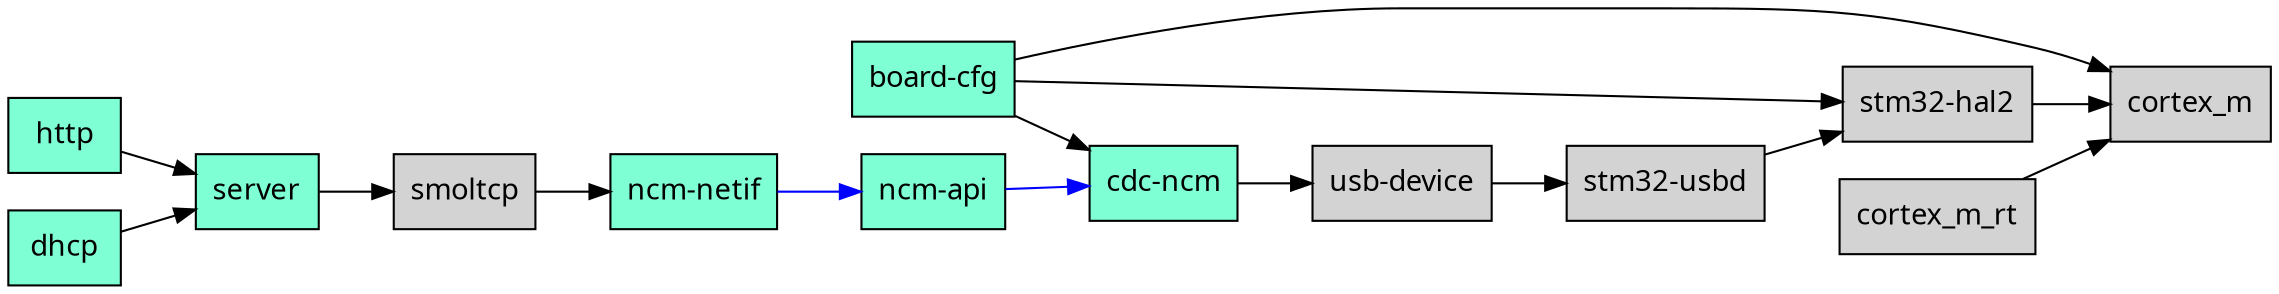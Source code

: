 digraph{
    node [shape=box,style=filled,fontname="Calibri"]
    rankdir="LR"

    
    stm32_hal [label="stm32-hal2"]
    smoltcp
    usbd [label="stm32-usbd"]
    usb_device [label="usb-device"]
    cdc_ncm [label="cdc-ncm",fillcolor=aquamarine]
    ncm_api[label="ncm-api",fillcolor=aquamarine]
    ncm_netif[label="ncm-netif",fillcolor=aquamarine]
    board_cfg[label="board-cfg",fillcolor=aquamarine]
    server[fillcolor=aquamarine]
    http[fillcolor=aquamarine]
    dhcp[fillcolor=aquamarine]
    
    cortex_m_rt -> cortex_m
    stm32_hal -> cortex_m
    board_cfg -> cortex_m
    board_cfg -> stm32_hal 
    board_cfg -> cdc_ncm
    http -> server
    dhcp -> server 
    server -> smoltcp    
    smoltcp -> ncm_netif
    ncm_netif -> ncm_api [color=blue]
    ncm_api -> cdc_ncm [color=blue]
    cdc_ncm -> usb_device 
    usb_device-> usbd
    usbd -> stm32_hal
    
}